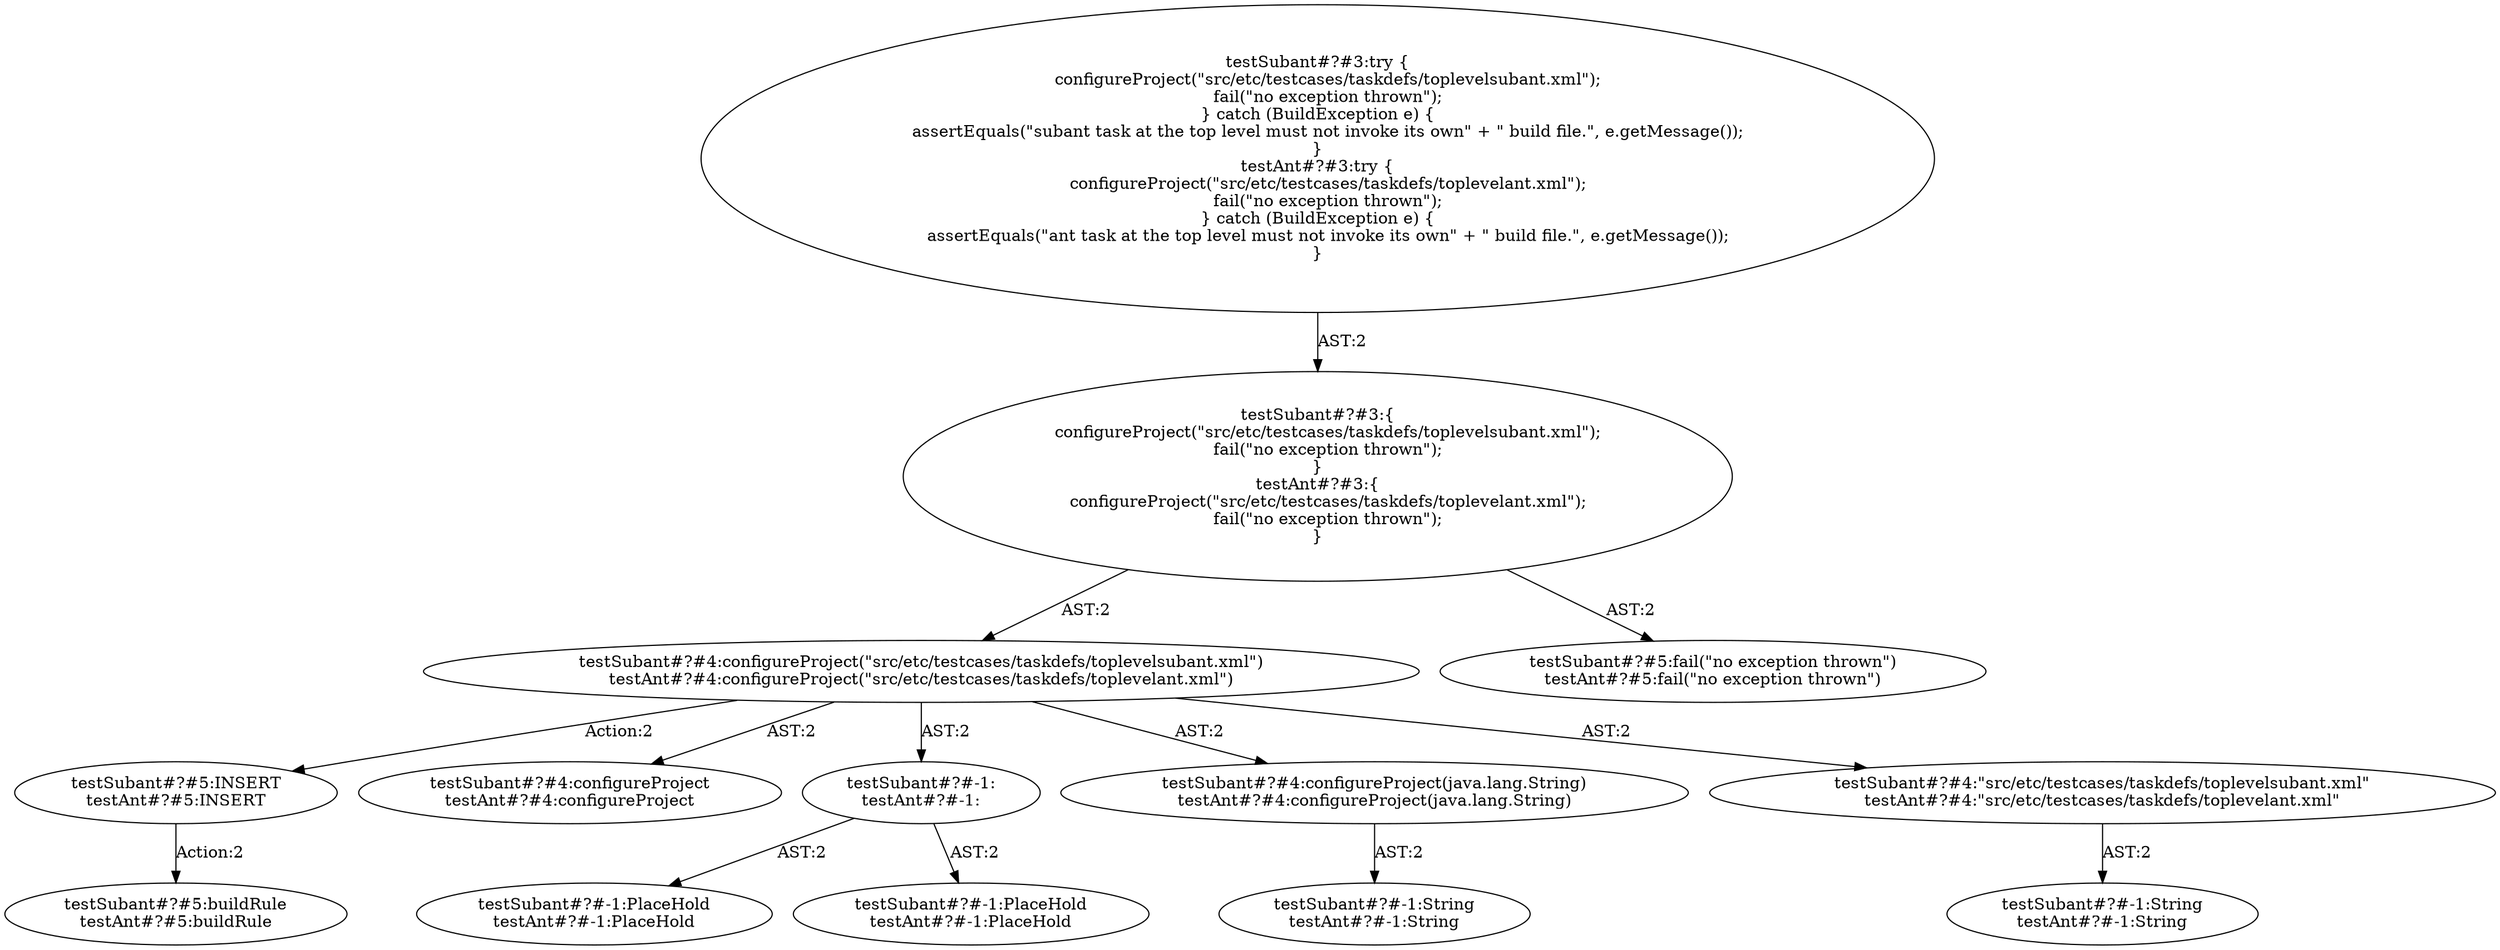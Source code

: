 digraph "Pattern" {
0 [label="testSubant#?#5:INSERT
testAnt#?#5:INSERT" shape=ellipse]
1 [label="testSubant#?#4:configureProject(\"src/etc/testcases/taskdefs/toplevelsubant.xml\")
testAnt#?#4:configureProject(\"src/etc/testcases/taskdefs/toplevelant.xml\")" shape=ellipse]
2 [label="testSubant#?#3:\{
    configureProject(\"src/etc/testcases/taskdefs/toplevelsubant.xml\");
    fail(\"no exception thrown\");
\}
testAnt#?#3:\{
    configureProject(\"src/etc/testcases/taskdefs/toplevelant.xml\");
    fail(\"no exception thrown\");
\}" shape=ellipse]
3 [label="testSubant#?#3:try \{
    configureProject(\"src/etc/testcases/taskdefs/toplevelsubant.xml\");
    fail(\"no exception thrown\");
\} catch (BuildException e) \{
    assertEquals(\"subant task at the top level must not invoke its own\" + \" build file.\", e.getMessage());
\}
testAnt#?#3:try \{
    configureProject(\"src/etc/testcases/taskdefs/toplevelant.xml\");
    fail(\"no exception thrown\");
\} catch (BuildException e) \{
    assertEquals(\"ant task at the top level must not invoke its own\" + \" build file.\", e.getMessage());
\}" shape=ellipse]
4 [label="testSubant#?#5:fail(\"no exception thrown\")
testAnt#?#5:fail(\"no exception thrown\")" shape=ellipse]
5 [label="testSubant#?#4:configureProject
testAnt#?#4:configureProject" shape=ellipse]
6 [label="testSubant#?#-1:
testAnt#?#-1:" shape=ellipse]
7 [label="testSubant#?#-1:PlaceHold
testAnt#?#-1:PlaceHold" shape=ellipse]
8 [label="testSubant#?#-1:PlaceHold
testAnt#?#-1:PlaceHold" shape=ellipse]
9 [label="testSubant#?#4:configureProject(java.lang.String)
testAnt#?#4:configureProject(java.lang.String)" shape=ellipse]
10 [label="testSubant#?#-1:String
testAnt#?#-1:String" shape=ellipse]
11 [label="testSubant#?#4:\"src/etc/testcases/taskdefs/toplevelsubant.xml\"
testAnt#?#4:\"src/etc/testcases/taskdefs/toplevelant.xml\"" shape=ellipse]
12 [label="testSubant#?#-1:String
testAnt#?#-1:String" shape=ellipse]
13 [label="testSubant#?#5:buildRule
testAnt#?#5:buildRule" shape=ellipse]
0 -> 13 [label="Action:2"];
1 -> 0 [label="Action:2"];
1 -> 5 [label="AST:2"];
1 -> 6 [label="AST:2"];
1 -> 9 [label="AST:2"];
1 -> 11 [label="AST:2"];
2 -> 1 [label="AST:2"];
2 -> 4 [label="AST:2"];
3 -> 2 [label="AST:2"];
6 -> 7 [label="AST:2"];
6 -> 8 [label="AST:2"];
9 -> 10 [label="AST:2"];
11 -> 12 [label="AST:2"];
}